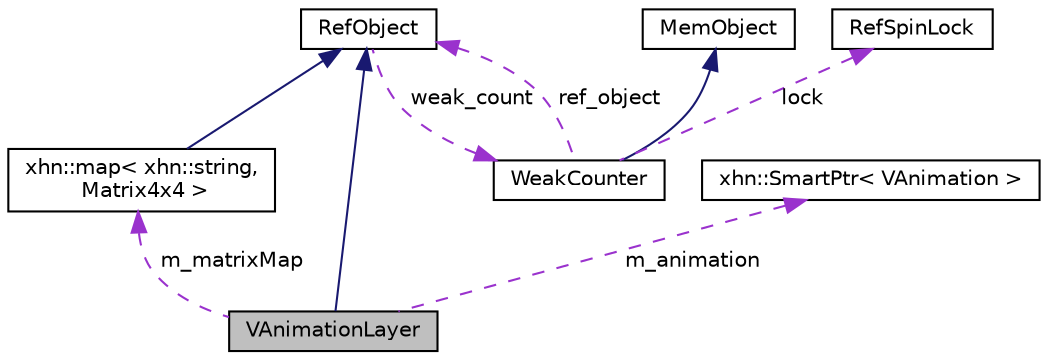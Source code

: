 digraph "VAnimationLayer"
{
  edge [fontname="Helvetica",fontsize="10",labelfontname="Helvetica",labelfontsize="10"];
  node [fontname="Helvetica",fontsize="10",shape=record];
  Node1 [label="VAnimationLayer",height=0.2,width=0.4,color="black", fillcolor="grey75", style="filled", fontcolor="black"];
  Node2 -> Node1 [dir="back",color="midnightblue",fontsize="10",style="solid",fontname="Helvetica"];
  Node2 [label="RefObject",height=0.2,width=0.4,color="black", fillcolor="white", style="filled",URL="$class_ref_object.html"];
  Node3 -> Node2 [dir="back",color="darkorchid3",fontsize="10",style="dashed",label=" weak_count" ,fontname="Helvetica"];
  Node3 [label="WeakCounter",height=0.2,width=0.4,color="black", fillcolor="white", style="filled",URL="$class_weak_counter.html",tooltip="WeakCounter. "];
  Node4 -> Node3 [dir="back",color="midnightblue",fontsize="10",style="solid",fontname="Helvetica"];
  Node4 [label="MemObject",height=0.2,width=0.4,color="black", fillcolor="white", style="filled",URL="$class_mem_object.html"];
  Node5 -> Node3 [dir="back",color="darkorchid3",fontsize="10",style="dashed",label=" lock" ,fontname="Helvetica"];
  Node5 [label="RefSpinLock",height=0.2,width=0.4,color="black", fillcolor="white", style="filled",URL="$class_ref_spin_lock.html"];
  Node2 -> Node3 [dir="back",color="darkorchid3",fontsize="10",style="dashed",label=" ref_object" ,fontname="Helvetica"];
  Node6 -> Node1 [dir="back",color="darkorchid3",fontsize="10",style="dashed",label=" m_animation" ,fontname="Helvetica"];
  Node6 [label="xhn::SmartPtr\< VAnimation \>",height=0.2,width=0.4,color="black", fillcolor="white", style="filled",URL="$classxhn_1_1_smart_ptr.html"];
  Node7 -> Node1 [dir="back",color="darkorchid3",fontsize="10",style="dashed",label=" m_matrixMap" ,fontname="Helvetica"];
  Node7 [label="xhn::map\< xhn::string,\l Matrix4x4 \>",height=0.2,width=0.4,color="black", fillcolor="white", style="filled",URL="$classxhn_1_1map.html"];
  Node2 -> Node7 [dir="back",color="midnightblue",fontsize="10",style="solid",fontname="Helvetica"];
}

